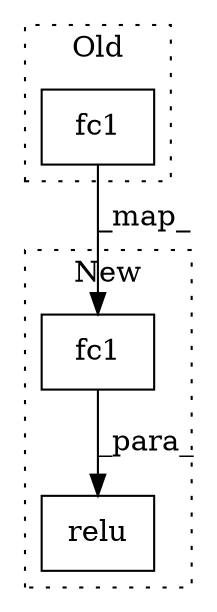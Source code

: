 digraph G {
subgraph cluster0 {
1 [label="fc1" a="32" s="17421,17426" l="4,1" shape="box"];
label = "Old";
style="dotted";
}
subgraph cluster1 {
2 [label="fc1" a="32" s="17482,17487" l="4,1" shape="box"];
3 [label="relu" a="32" s="17472,17488" l="5,1" shape="box"];
label = "New";
style="dotted";
}
1 -> 2 [label="_map_"];
2 -> 3 [label="_para_"];
}